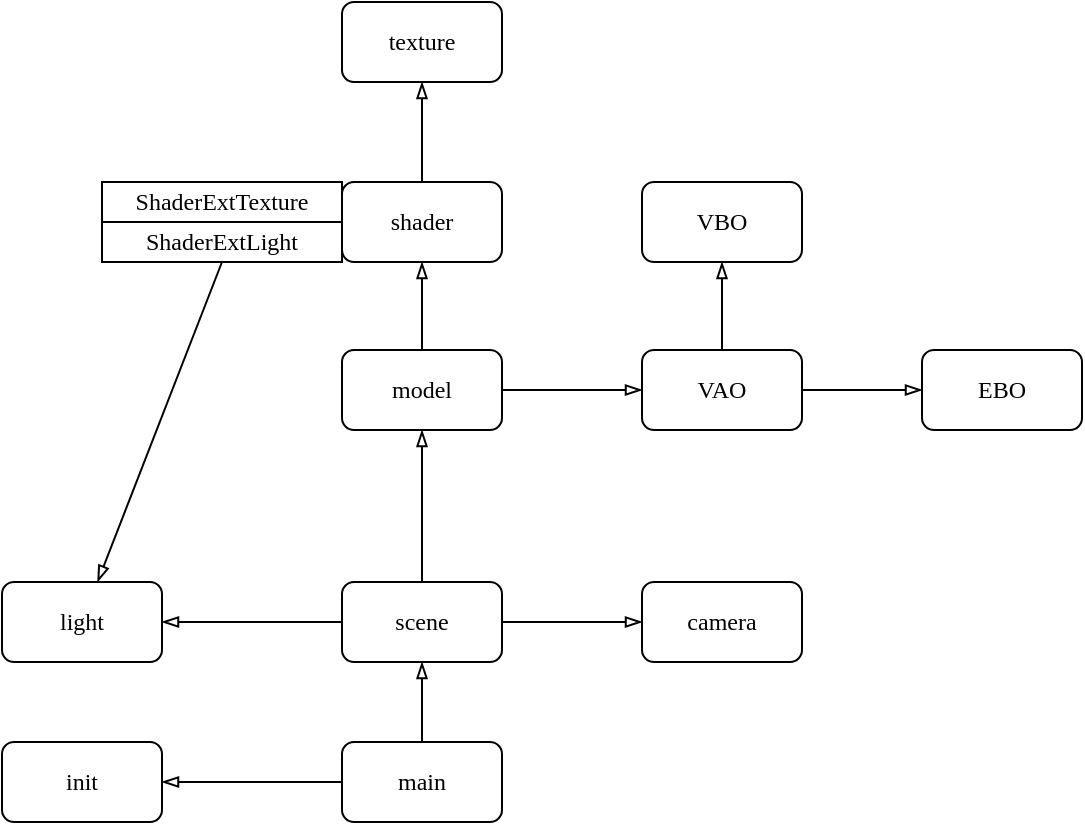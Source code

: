 <mxfile version="14.5.1" type="device" pages="2"><diagram id="tLkpaSeo-UgGYHI3rnPO" name="类图"><mxGraphModel dx="1422" dy="823" grid="1" gridSize="10" guides="1" tooltips="1" connect="1" arrows="1" fold="1" page="1" pageScale="1" pageWidth="1169" pageHeight="827" math="0" shadow="0"><root><mxCell id="0"/><mxCell id="1" parent="0"/><mxCell id="UFsw7yaqjPs8Upsz-ROd-17" style="edgeStyle=none;rounded=0;orthogonalLoop=1;jettySize=auto;html=1;endArrow=blockThin;endFill=0;fontFamily=Lucida Console;" parent="1" source="WLJNbcj7q0VrsKnpewr2-8" target="UFsw7yaqjPs8Upsz-ROd-16" edge="1"><mxGeometry relative="1" as="geometry"/></mxCell><mxCell id="WLJNbcj7q0VrsKnpewr2-8" value="&lt;span&gt;shader&lt;/span&gt;" style="rounded=1;whiteSpace=wrap;html=1;fontFamily=Lucida Console;" parent="1" vertex="1"><mxGeometry x="370" y="320" width="80" height="40" as="geometry"/></mxCell><mxCell id="UFsw7yaqjPs8Upsz-ROd-12" style="edgeStyle=none;rounded=0;orthogonalLoop=1;jettySize=auto;html=1;endArrow=blockThin;endFill=0;fontFamily=Lucida Console;" parent="1" source="UFsw7yaqjPs8Upsz-ROd-1" target="UFsw7yaqjPs8Upsz-ROd-11" edge="1"><mxGeometry relative="1" as="geometry"/></mxCell><mxCell id="UFsw7yaqjPs8Upsz-ROd-13" style="edgeStyle=none;rounded=0;orthogonalLoop=1;jettySize=auto;html=1;endArrow=blockThin;endFill=0;fontFamily=Lucida Console;" parent="1" source="UFsw7yaqjPs8Upsz-ROd-1" target="UFsw7yaqjPs8Upsz-ROd-9" edge="1"><mxGeometry relative="1" as="geometry"/></mxCell><mxCell id="UFsw7yaqjPs8Upsz-ROd-1" value="&lt;span&gt;VAO&lt;/span&gt;" style="rounded=1;whiteSpace=wrap;html=1;fontFamily=Lucida Console;" parent="1" vertex="1"><mxGeometry x="520" y="404" width="80" height="40" as="geometry"/></mxCell><mxCell id="UFsw7yaqjPs8Upsz-ROd-7" style="edgeStyle=none;rounded=0;orthogonalLoop=1;jettySize=auto;html=1;endArrow=blockThin;endFill=0;fontFamily=Lucida Console;" parent="1" source="UFsw7yaqjPs8Upsz-ROd-2" target="WLJNbcj7q0VrsKnpewr2-8" edge="1"><mxGeometry relative="1" as="geometry"/></mxCell><mxCell id="UFsw7yaqjPs8Upsz-ROd-8" style="edgeStyle=none;rounded=0;orthogonalLoop=1;jettySize=auto;html=1;endArrow=blockThin;endFill=0;fontFamily=Lucida Console;" parent="1" source="UFsw7yaqjPs8Upsz-ROd-2" target="UFsw7yaqjPs8Upsz-ROd-1" edge="1"><mxGeometry relative="1" as="geometry"/></mxCell><mxCell id="UFsw7yaqjPs8Upsz-ROd-2" value="&lt;span&gt;model&lt;/span&gt;" style="rounded=1;whiteSpace=wrap;html=1;fontFamily=Lucida Console;" parent="1" vertex="1"><mxGeometry x="370" y="404" width="80" height="40" as="geometry"/></mxCell><mxCell id="UFsw7yaqjPs8Upsz-ROd-5" style="rounded=0;orthogonalLoop=1;jettySize=auto;html=1;endArrow=blockThin;endFill=0;fontFamily=Lucida Console;" parent="1" source="i4hRMuY-p9uxvoCOKzr5-1" target="UFsw7yaqjPs8Upsz-ROd-4" edge="1"><mxGeometry relative="1" as="geometry"><mxPoint x="430.755" y="510" as="sourcePoint"/></mxGeometry></mxCell><mxCell id="UFsw7yaqjPs8Upsz-ROd-6" style="edgeStyle=none;rounded=0;orthogonalLoop=1;jettySize=auto;html=1;endArrow=blockThin;endFill=0;fontFamily=Lucida Console;" parent="1" source="i4hRMuY-p9uxvoCOKzr5-1" target="UFsw7yaqjPs8Upsz-ROd-2" edge="1"><mxGeometry relative="1" as="geometry"><mxPoint x="410" y="510" as="sourcePoint"/></mxGeometry></mxCell><mxCell id="UFsw7yaqjPs8Upsz-ROd-15" style="edgeStyle=none;rounded=0;orthogonalLoop=1;jettySize=auto;html=1;endArrow=blockThin;endFill=0;fontFamily=Lucida Console;" parent="1" source="i4hRMuY-p9uxvoCOKzr5-1" target="UFsw7yaqjPs8Upsz-ROd-14" edge="1"><mxGeometry relative="1" as="geometry"><mxPoint x="387.358" y="510" as="sourcePoint"/></mxGeometry></mxCell><mxCell id="UFsw7yaqjPs8Upsz-ROd-19" style="edgeStyle=none;rounded=0;orthogonalLoop=1;jettySize=auto;html=1;endArrow=blockThin;endFill=0;fontFamily=Lucida Console;" parent="1" source="UFsw7yaqjPs8Upsz-ROd-20" target="UFsw7yaqjPs8Upsz-ROd-18" edge="1"><mxGeometry relative="1" as="geometry"><mxPoint x="370" y="513.04" as="sourcePoint"/></mxGeometry></mxCell><mxCell id="UFsw7yaqjPs8Upsz-ROd-4" value="&lt;span&gt;camera&lt;/span&gt;" style="rounded=1;whiteSpace=wrap;html=1;fontFamily=Lucida Console;" parent="1" vertex="1"><mxGeometry x="520" y="520" width="80" height="40" as="geometry"/></mxCell><mxCell id="UFsw7yaqjPs8Upsz-ROd-9" value="EBO" style="rounded=1;whiteSpace=wrap;html=1;fontFamily=Lucida Console;" parent="1" vertex="1"><mxGeometry x="660" y="404" width="80" height="40" as="geometry"/></mxCell><mxCell id="UFsw7yaqjPs8Upsz-ROd-11" value="VBO" style="rounded=1;whiteSpace=wrap;html=1;fontFamily=Lucida Console;" parent="1" vertex="1"><mxGeometry x="520" y="320" width="80" height="40" as="geometry"/></mxCell><mxCell id="UFsw7yaqjPs8Upsz-ROd-14" value="&lt;span&gt;light&lt;/span&gt;" style="rounded=1;whiteSpace=wrap;html=1;fontFamily=Lucida Console;" parent="1" vertex="1"><mxGeometry x="200" y="520" width="80" height="40" as="geometry"/></mxCell><mxCell id="UFsw7yaqjPs8Upsz-ROd-16" value="&lt;span&gt;texture&lt;/span&gt;" style="rounded=1;whiteSpace=wrap;html=1;fontFamily=Lucida Console;" parent="1" vertex="1"><mxGeometry x="370" y="230" width="80" height="40" as="geometry"/></mxCell><mxCell id="UFsw7yaqjPs8Upsz-ROd-18" value="&lt;span&gt;init&lt;/span&gt;" style="rounded=1;whiteSpace=wrap;html=1;fontFamily=Lucida Console;" parent="1" vertex="1"><mxGeometry x="200" y="600" width="80" height="40" as="geometry"/></mxCell><mxCell id="i4hRMuY-p9uxvoCOKzr5-6" style="edgeStyle=none;rounded=0;orthogonalLoop=1;jettySize=auto;html=1;endArrow=blockThin;endFill=0;" edge="1" parent="1" source="UFsw7yaqjPs8Upsz-ROd-20" target="i4hRMuY-p9uxvoCOKzr5-1"><mxGeometry relative="1" as="geometry"/></mxCell><mxCell id="UFsw7yaqjPs8Upsz-ROd-20" value="&lt;span&gt;main&lt;/span&gt;" style="rounded=1;whiteSpace=wrap;html=1;fontFamily=Lucida Console;" parent="1" vertex="1"><mxGeometry x="370" y="600" width="80" height="40" as="geometry"/></mxCell><mxCell id="i4hRMuY-p9uxvoCOKzr5-1" value="&lt;span&gt;scene&lt;/span&gt;" style="rounded=1;whiteSpace=wrap;html=1;fontFamily=Lucida Console;" vertex="1" parent="1"><mxGeometry x="370" y="520" width="80" height="40" as="geometry"/></mxCell><mxCell id="i4hRMuY-p9uxvoCOKzr5-4" style="rounded=0;orthogonalLoop=1;jettySize=auto;html=1;endArrow=blockThin;endFill=0;exitX=0.5;exitY=1;exitDx=0;exitDy=0;" edge="1" parent="1" source="i4hRMuY-p9uxvoCOKzr5-5" target="UFsw7yaqjPs8Upsz-ROd-14"><mxGeometry relative="1" as="geometry"/></mxCell><mxCell id="i4hRMuY-p9uxvoCOKzr5-2" value="ShaderExtTexture" style="rounded=0;whiteSpace=wrap;html=1;fontFamily=Lucida Console;" vertex="1" parent="1"><mxGeometry x="250" y="320" width="120" height="20" as="geometry"/></mxCell><mxCell id="i4hRMuY-p9uxvoCOKzr5-5" value="ShaderExtLight" style="rounded=0;whiteSpace=wrap;html=1;fontFamily=Lucida Console;" vertex="1" parent="1"><mxGeometry x="250" y="340" width="120" height="20" as="geometry"/></mxCell></root></mxGraphModel></diagram><diagram id="WyLocu8_ufMioszZQjid" name="流程图"><mxGraphModel dx="1422" dy="823" grid="1" gridSize="10" guides="1" tooltips="1" connect="1" arrows="1" fold="1" page="1" pageScale="1" pageWidth="827" pageHeight="1169" math="0" shadow="0"><root><mxCell id="hLj_sKDigzGEAHAzZo2R-0"/><mxCell id="hLj_sKDigzGEAHAzZo2R-1" parent="hLj_sKDigzGEAHAzZo2R-0"/><mxCell id="_jHFd1-lHs015Wwdp5-3-0" value="main" style="shape=umlLifeline;perimeter=lifelinePerimeter;whiteSpace=wrap;html=1;container=1;collapsible=0;recursiveResize=0;outlineConnect=0;rounded=0;fontFamily=Lucida Console;" vertex="1" parent="hLj_sKDigzGEAHAzZo2R-1"><mxGeometry x="120" y="120" width="100" height="670" as="geometry"/></mxCell><mxCell id="_jHFd1-lHs015Wwdp5-3-4" value="" style="html=1;points=[];perimeter=orthogonalPerimeter;rounded=0;fontFamily=Lucida Console;" vertex="1" parent="_jHFd1-lHs015Wwdp5-3-0"><mxGeometry x="45" y="60" width="10" height="550" as="geometry"/></mxCell><mxCell id="_jHFd1-lHs015Wwdp5-3-13" value="环境初始化" style="edgeStyle=orthogonalEdgeStyle;html=1;align=left;spacingLeft=2;endArrow=block;rounded=0;fontFamily=Lucida Console;" edge="1" parent="_jHFd1-lHs015Wwdp5-3-0" source="_jHFd1-lHs015Wwdp5-3-4" target="_jHFd1-lHs015Wwdp5-3-4"><mxGeometry relative="1" as="geometry"><mxPoint x="249.81" y="170" as="sourcePoint"/><Array as="points"><mxPoint x="100" y="70"/><mxPoint x="100" y="110"/></Array><mxPoint x="249.81" y="202" as="targetPoint"/></mxGeometry></mxCell><mxCell id="_jHFd1-lHs015Wwdp5-3-1" value="scene" style="shape=umlLifeline;perimeter=lifelinePerimeter;whiteSpace=wrap;html=1;container=1;collapsible=0;recursiveResize=0;outlineConnect=0;rounded=0;fontFamily=Lucida Console;" vertex="1" parent="hLj_sKDigzGEAHAzZo2R-1"><mxGeometry x="320" y="120" width="100" height="620" as="geometry"/></mxCell><mxCell id="_jHFd1-lHs015Wwdp5-3-8" value="" style="html=1;points=[];perimeter=orthogonalPerimeter;rounded=0;fontFamily=Lucida Console;" vertex="1" parent="_jHFd1-lHs015Wwdp5-3-1"><mxGeometry x="45" y="140" width="10" height="170" as="geometry"/></mxCell><mxCell id="_jHFd1-lHs015Wwdp5-3-19" value="" style="html=1;points=[];perimeter=orthogonalPerimeter;rounded=0;fontFamily=Lucida Console;" vertex="1" parent="_jHFd1-lHs015Wwdp5-3-1"><mxGeometry x="45" y="350" width="10" height="50" as="geometry"/></mxCell><mxCell id="_jHFd1-lHs015Wwdp5-3-23" value="" style="html=1;points=[];perimeter=orthogonalPerimeter;rounded=0;fontFamily=Lucida Console;" vertex="1" parent="_jHFd1-lHs015Wwdp5-3-1"><mxGeometry x="45" y="435" width="10" height="155" as="geometry"/></mxCell><mxCell id="_jHFd1-lHs015Wwdp5-3-2" value="model" style="shape=umlLifeline;perimeter=lifelinePerimeter;whiteSpace=wrap;html=1;container=1;collapsible=0;recursiveResize=0;outlineConnect=0;rounded=0;fontFamily=Lucida Console;" vertex="1" parent="hLj_sKDigzGEAHAzZo2R-1"><mxGeometry x="510" y="120" width="100" height="640" as="geometry"/></mxCell><mxCell id="_jHFd1-lHs015Wwdp5-3-15" value="" style="html=1;points=[];perimeter=orthogonalPerimeter;rounded=0;fontFamily=Lucida Console;" vertex="1" parent="_jHFd1-lHs015Wwdp5-3-2"><mxGeometry x="45" y="230" width="10" height="70" as="geometry"/></mxCell><mxCell id="_jHFd1-lHs015Wwdp5-3-25" value="" style="html=1;points=[];perimeter=orthogonalPerimeter;rounded=0;fontFamily=Lucida Console;" vertex="1" parent="_jHFd1-lHs015Wwdp5-3-2"><mxGeometry x="45" y="450" width="10" height="50" as="geometry"/></mxCell><mxCell id="_jHFd1-lHs015Wwdp5-3-34" value="" style="html=1;points=[];perimeter=orthogonalPerimeter;rounded=0;fontFamily=Lucida Console;" vertex="1" parent="_jHFd1-lHs015Wwdp5-3-2"><mxGeometry x="45" y="530" width="10" height="50" as="geometry"/></mxCell><mxCell id="_jHFd1-lHs015Wwdp5-3-3" value="loop" style="shape=umlFrame;whiteSpace=wrap;html=1;rounded=0;fontFamily=Lucida Console;fillColor=#f8cecc;strokeColor=#b85450;" vertex="1" parent="hLj_sKDigzGEAHAzZo2R-1"><mxGeometry x="100" y="440" width="480" height="300" as="geometry"/></mxCell><mxCell id="_jHFd1-lHs015Wwdp5-3-9" value="init" style="html=1;verticalAlign=bottom;endArrow=block;fontFamily=Lucida Console;" edge="1" target="_jHFd1-lHs015Wwdp5-3-8" parent="hLj_sKDigzGEAHAzZo2R-1" source="_jHFd1-lHs015Wwdp5-3-4"><mxGeometry relative="1" as="geometry"><mxPoint x="169.81" y="270" as="sourcePoint"/><mxPoint x="369.5" y="270" as="targetPoint"/><Array as="points"><mxPoint x="230" y="265"/></Array></mxGeometry></mxCell><mxCell id="_jHFd1-lHs015Wwdp5-3-10" value="return" style="html=1;verticalAlign=bottom;endArrow=open;dashed=1;endSize=8;fontFamily=Lucida Console;" edge="1" source="_jHFd1-lHs015Wwdp5-3-8" parent="hLj_sKDigzGEAHAzZo2R-1"><mxGeometry relative="1" as="geometry"><mxPoint x="175" y="420" as="targetPoint"/><mxPoint x="365" y="420" as="sourcePoint"/><Array as="points"><mxPoint x="230" y="420"/></Array></mxGeometry></mxCell><mxCell id="_jHFd1-lHs015Wwdp5-3-14" value="模型初始化" style="html=1;verticalAlign=bottom;endArrow=block;fontFamily=Lucida Console;" edge="1" parent="hLj_sKDigzGEAHAzZo2R-1" target="_jHFd1-lHs015Wwdp5-3-15"><mxGeometry relative="1" as="geometry"><mxPoint x="375" y="360" as="sourcePoint"/><mxPoint x="600" y="400" as="targetPoint"/><Array as="points"><mxPoint x="450" y="360"/></Array></mxGeometry></mxCell><mxCell id="_jHFd1-lHs015Wwdp5-3-17" value="return" style="html=1;verticalAlign=bottom;endArrow=open;dashed=1;endSize=8;fontFamily=Lucida Console;" edge="1" parent="hLj_sKDigzGEAHAzZo2R-1" source="_jHFd1-lHs015Wwdp5-3-15"><mxGeometry relative="1" as="geometry"><mxPoint x="375" y="410" as="targetPoint"/><mxPoint x="570" y="439.43" as="sourcePoint"/><Array as="points"><mxPoint x="445" y="410"/></Array></mxGeometry></mxCell><mxCell id="_jHFd1-lHs015Wwdp5-3-18" value="update" style="html=1;verticalAlign=bottom;endArrow=block;fontFamily=Lucida Console;" edge="1" parent="hLj_sKDigzGEAHAzZo2R-1" target="_jHFd1-lHs015Wwdp5-3-19"><mxGeometry relative="1" as="geometry"><mxPoint x="175" y="480" as="sourcePoint"/><mxPoint x="375" y="295" as="targetPoint"/><Array as="points"><mxPoint x="240" y="480"/></Array></mxGeometry></mxCell><mxCell id="_jHFd1-lHs015Wwdp5-3-21" value="return" style="html=1;verticalAlign=bottom;endArrow=open;dashed=1;endSize=8;fontFamily=Lucida Console;" edge="1" parent="hLj_sKDigzGEAHAzZo2R-1" source="_jHFd1-lHs015Wwdp5-3-19"><mxGeometry relative="1" as="geometry"><mxPoint x="175" y="510" as="targetPoint"/><mxPoint x="360" y="530" as="sourcePoint"/><Array as="points"><mxPoint x="225" y="510"/></Array></mxGeometry></mxCell><mxCell id="_jHFd1-lHs015Wwdp5-3-22" value="draw" style="html=1;verticalAlign=bottom;endArrow=block;fontFamily=Lucida Console;" edge="1" parent="hLj_sKDigzGEAHAzZo2R-1" target="_jHFd1-lHs015Wwdp5-3-23"><mxGeometry relative="1" as="geometry"><mxPoint x="175" y="560" as="sourcePoint"/><mxPoint x="375" y="570" as="targetPoint"/><Array as="points"><mxPoint x="230" y="560"/></Array></mxGeometry></mxCell><mxCell id="_jHFd1-lHs015Wwdp5-3-24" value="update" style="html=1;verticalAlign=bottom;endArrow=block;fontFamily=Lucida Console;" edge="1" parent="hLj_sKDigzGEAHAzZo2R-1" source="_jHFd1-lHs015Wwdp5-3-23" target="_jHFd1-lHs015Wwdp5-3-25"><mxGeometry relative="1" as="geometry"><mxPoint x="420" y="580" as="sourcePoint"/><mxPoint x="610" y="580" as="targetPoint"/><Array as="points"><mxPoint x="475" y="580"/></Array></mxGeometry></mxCell><mxCell id="_jHFd1-lHs015Wwdp5-3-26" value="shader" style="shape=umlLifeline;perimeter=lifelinePerimeter;whiteSpace=wrap;html=1;container=1;collapsible=0;recursiveResize=0;outlineConnect=0;rounded=0;fontFamily=Lucida Console;" vertex="1" parent="hLj_sKDigzGEAHAzZo2R-1"><mxGeometry x="690" y="120" width="100" height="640" as="geometry"/></mxCell><mxCell id="_jHFd1-lHs015Wwdp5-3-27" value="" style="html=1;points=[];perimeter=orthogonalPerimeter;rounded=0;fontFamily=Lucida Console;" vertex="1" parent="_jHFd1-lHs015Wwdp5-3-26"><mxGeometry x="45" y="150" width="10" height="60" as="geometry"/></mxCell><mxCell id="_jHFd1-lHs015Wwdp5-3-29" value="着色器初始化" style="html=1;verticalAlign=bottom;endArrow=block;fontFamily=Lucida Console;" edge="1" parent="hLj_sKDigzGEAHAzZo2R-1" source="_jHFd1-lHs015Wwdp5-3-8" target="_jHFd1-lHs015Wwdp5-3-27"><mxGeometry x="-0.25" relative="1" as="geometry"><mxPoint x="385" y="280" as="sourcePoint"/><mxPoint x="565" y="280" as="targetPoint"/><Array as="points"><mxPoint x="460" y="280"/></Array><mxPoint as="offset"/></mxGeometry></mxCell><mxCell id="_jHFd1-lHs015Wwdp5-3-30" value="return" style="html=1;verticalAlign=bottom;endArrow=open;dashed=1;endSize=8;fontFamily=Lucida Console;" edge="1" parent="hLj_sKDigzGEAHAzZo2R-1" source="_jHFd1-lHs015Wwdp5-3-27" target="_jHFd1-lHs015Wwdp5-3-8"><mxGeometry relative="1" as="geometry"><mxPoint x="400" y="310" as="targetPoint"/><mxPoint x="580" y="310" as="sourcePoint"/><Array as="points"><mxPoint x="470" y="320"/></Array></mxGeometry></mxCell><mxCell id="_jHFd1-lHs015Wwdp5-3-32" value="return" style="html=1;verticalAlign=bottom;endArrow=open;dashed=1;endSize=8;fontFamily=Lucida Console;" edge="1" parent="hLj_sKDigzGEAHAzZo2R-1" source="_jHFd1-lHs015Wwdp5-3-25" target="_jHFd1-lHs015Wwdp5-3-23"><mxGeometry relative="1" as="geometry"><mxPoint x="310" y="659.66" as="targetPoint"/><mxPoint x="490" y="659.66" as="sourcePoint"/><Array as="points"><mxPoint x="400" y="610"/></Array></mxGeometry></mxCell><mxCell id="_jHFd1-lHs015Wwdp5-3-33" value="draw" style="html=1;verticalAlign=bottom;endArrow=block;fontFamily=Lucida Console;" edge="1" parent="hLj_sKDigzGEAHAzZo2R-1" source="_jHFd1-lHs015Wwdp5-3-23" target="_jHFd1-lHs015Wwdp5-3-34"><mxGeometry relative="1" as="geometry"><mxPoint x="400" y="659.66" as="sourcePoint"/><mxPoint x="470" y="630" as="targetPoint"/><Array as="points"><mxPoint x="500" y="659.66"/></Array></mxGeometry></mxCell><mxCell id="_jHFd1-lHs015Wwdp5-3-35" value="return" style="html=1;verticalAlign=bottom;endArrow=open;dashed=1;endSize=8;fontFamily=Lucida Console;" edge="1" parent="hLj_sKDigzGEAHAzZo2R-1" source="_jHFd1-lHs015Wwdp5-3-34" target="_jHFd1-lHs015Wwdp5-3-23"><mxGeometry relative="1" as="geometry"><mxPoint x="390" y="690" as="targetPoint"/><mxPoint x="570" y="690" as="sourcePoint"/><Array as="points"><mxPoint x="415" y="690"/></Array></mxGeometry></mxCell><mxCell id="_jHFd1-lHs015Wwdp5-3-36" value="return" style="html=1;verticalAlign=bottom;endArrow=open;dashed=1;endSize=8;fontFamily=Lucida Console;" edge="1" parent="hLj_sKDigzGEAHAzZo2R-1" source="_jHFd1-lHs015Wwdp5-3-23"><mxGeometry relative="1" as="geometry"><mxPoint x="175" y="700" as="targetPoint"/><mxPoint x="290" y="670" as="sourcePoint"/><Array as="points"><mxPoint x="220" y="700"/></Array></mxGeometry></mxCell></root></mxGraphModel></diagram></mxfile>